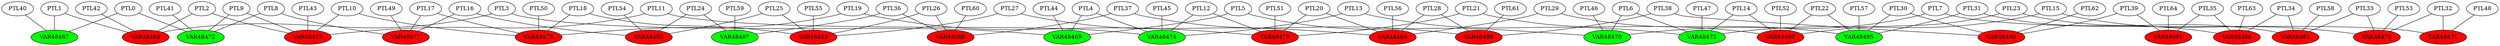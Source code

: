 graph model {
PTL0 -- VAR48467;

PTL0 -- VAR48472;

PTL1 -- VAR48467;

PTL1 -- VAR48468;

PTL2 -- VAR48468;

PTL2 -- VAR48473;

PTL3 -- VAR48468;

PTL3 -- VAR48469;

PTL4 -- VAR48469;

PTL4 -- VAR48474;

PTL5 -- VAR48469;

PTL5 -- VAR48470;

PTL6 -- VAR48470;

PTL6 -- VAR48475;

PTL7 -- VAR48470;

PTL7 -- VAR48471;

PTL8 -- VAR48472;

PTL8 -- VAR48477;

PTL9 -- VAR48472;

PTL9 -- VAR48473;

PTL10 -- VAR48473;

PTL10 -- VAR48478;

PTL11 -- VAR48473;

PTL11 -- VAR48474;

PTL12 -- VAR48474;

PTL12 -- VAR48479;

PTL13 -- VAR48474;

PTL13 -- VAR48475;

PTL14 -- VAR48475;

PTL14 -- VAR48480;

PTL15 -- VAR48475;

PTL15 -- VAR48476;

PTL16 -- VAR48477;

PTL16 -- VAR48482;

PTL17 -- VAR48477;

PTL17 -- VAR48478;

PTL18 -- VAR48478;

PTL18 -- VAR48483;

PTL19 -- VAR48478;

PTL19 -- VAR48479;

PTL20 -- VAR48479;

PTL20 -- VAR48484;

PTL21 -- VAR48479;

PTL21 -- VAR48480;

PTL22 -- VAR48480;

PTL22 -- VAR48485;

PTL23 -- VAR48480;

PTL23 -- VAR48481;

PTL24 -- VAR48482;

PTL24 -- VAR48487;

PTL25 -- VAR48482;

PTL25 -- VAR48483;

PTL26 -- VAR48483;

PTL26 -- VAR48488;

PTL27 -- VAR48483;

PTL27 -- VAR48484;

PTL28 -- VAR48484;

PTL28 -- VAR48489;

PTL29 -- VAR48484;

PTL29 -- VAR48485;

PTL30 -- VAR48485;

PTL30 -- VAR48490;

PTL31 -- VAR48485;

PTL31 -- VAR48486;

PTL32 -- VAR48471;

PTL32 -- VAR48476;

PTL33 -- VAR48476;

PTL33 -- VAR48481;

PTL34 -- VAR48481;

PTL34 -- VAR48486;

PTL35 -- VAR48486;

PTL35 -- VAR48491;

PTL36 -- VAR48487;

PTL36 -- VAR48488;

PTL37 -- VAR48488;

PTL37 -- VAR48489;

PTL38 -- VAR48489;

PTL38 -- VAR48490;

PTL39 -- VAR48490;

PTL39 -- VAR48491;

PTL40 -- VAR48467;

PTL41 -- VAR48472;

PTL42 -- VAR48468;

PTL43 -- VAR48473;

PTL44 -- VAR48469;

PTL45 -- VAR48474;

PTL46 -- VAR48470;

PTL47 -- VAR48475;

PTL48 -- VAR48471;

PTL49 -- VAR48477;

PTL50 -- VAR48478;

PTL51 -- VAR48479;

PTL52 -- VAR48480;

PTL53 -- VAR48476;

PTL54 -- VAR48482;

PTL55 -- VAR48483;

PTL56 -- VAR48484;

PTL57 -- VAR48485;

PTL58 -- VAR48481;

PTL59 -- VAR48487;

PTL60 -- VAR48488;

PTL61 -- VAR48489;

PTL62 -- VAR48490;

PTL63 -- VAR48486;

PTL64 -- VAR48491;

VAR48467 [style=filled fillcolor=green];
VAR48472 [style=filled fillcolor=green];
VAR48468 [style=filled fillcolor=red];
VAR48473 [style=filled fillcolor=red];
VAR48469 [style=filled fillcolor=green];
VAR48474 [style=filled fillcolor=green];
VAR48470 [style=filled fillcolor=green];
VAR48475 [style=filled fillcolor=green];
VAR48471 [style=filled fillcolor=red];
VAR48477 [style=filled fillcolor=red];
VAR48478 [style=filled fillcolor=red];
VAR48479 [style=filled fillcolor=red];
VAR48480 [style=filled fillcolor=red];
VAR48476 [style=filled fillcolor=red];
VAR48482 [style=filled fillcolor=red];
VAR48483 [style=filled fillcolor=red];
VAR48484 [style=filled fillcolor=red];
VAR48485 [style=filled fillcolor=green];
VAR48481 [style=filled fillcolor=red];
VAR48487 [style=filled fillcolor=green];
VAR48488 [style=filled fillcolor=red];
VAR48489 [style=filled fillcolor=red];
VAR48490 [style=filled fillcolor=red];
VAR48486 [style=filled fillcolor=red];
VAR48491 [style=filled fillcolor=red];
}
